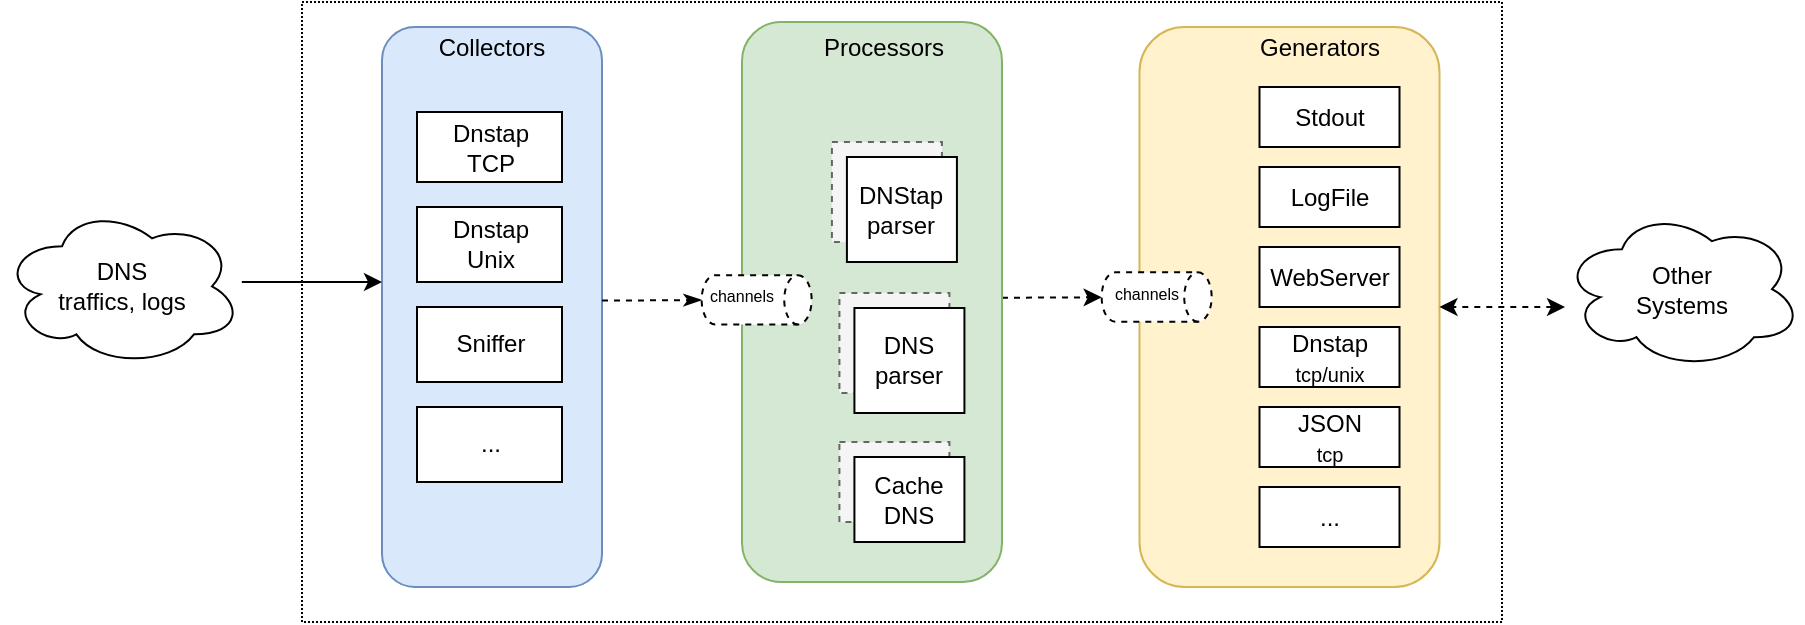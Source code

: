 <mxfile version="14.6.13" type="device"><diagram id="ufO1G3qEnvI_ADMoatvI" name="Page-1"><mxGraphModel dx="981" dy="584" grid="1" gridSize="10" guides="1" tooltips="1" connect="1" arrows="1" fold="1" page="1" pageScale="1" pageWidth="850" pageHeight="1100" math="0" shadow="0"><root><mxCell id="0"/><mxCell id="1" parent="0"/><mxCell id="Bz5Tm2sbpXWNn8aAGj9C-1" value="" style="rounded=0;whiteSpace=wrap;html=1;dashed=1;dashPattern=1 1;" parent="1" vertex="1"><mxGeometry x="210" y="240" width="600" height="310" as="geometry"/></mxCell><mxCell id="Bz5Tm2sbpXWNn8aAGj9C-3" value="" style="rounded=1;whiteSpace=wrap;html=1;fillColor=#dae8fc;strokeColor=#6c8ebf;" parent="1" vertex="1"><mxGeometry x="250" y="252.5" width="110" height="280" as="geometry"/></mxCell><mxCell id="Bz5Tm2sbpXWNn8aAGj9C-4" value="Collectors" style="text;html=1;strokeColor=none;fillColor=none;align=center;verticalAlign=middle;whiteSpace=wrap;rounded=0;" parent="1" vertex="1"><mxGeometry x="285" y="252.5" width="40" height="20" as="geometry"/></mxCell><mxCell id="Bz5Tm2sbpXWNn8aAGj9C-5" value="" style="rounded=1;whiteSpace=wrap;html=1;fillColor=#fff2cc;strokeColor=#d6b656;" parent="1" vertex="1"><mxGeometry x="628.75" y="252.5" width="150" height="280" as="geometry"/></mxCell><mxCell id="Bz5Tm2sbpXWNn8aAGj9C-6" value="Generators" style="text;html=1;strokeColor=none;fillColor=none;align=center;verticalAlign=middle;whiteSpace=wrap;rounded=0;" parent="1" vertex="1"><mxGeometry x="698.75" y="252.5" width="40" height="20" as="geometry"/></mxCell><mxCell id="Bz5Tm2sbpXWNn8aAGj9C-7" value="Dnstap&lt;br&gt;TCP" style="rounded=0;whiteSpace=wrap;html=1;" parent="1" vertex="1"><mxGeometry x="267.5" y="295" width="72.5" height="35" as="geometry"/></mxCell><mxCell id="Bz5Tm2sbpXWNn8aAGj9C-8" value="Stdout" style="rounded=0;whiteSpace=wrap;html=1;" parent="1" vertex="1"><mxGeometry x="688.75" y="282.5" width="70" height="30" as="geometry"/></mxCell><mxCell id="Bz5Tm2sbpXWNn8aAGj9C-9" value="LogFile" style="rounded=0;whiteSpace=wrap;html=1;" parent="1" vertex="1"><mxGeometry x="688.75" y="322.5" width="70" height="30" as="geometry"/></mxCell><mxCell id="Bz5Tm2sbpXWNn8aAGj9C-11" value="WebServer" style="rounded=0;whiteSpace=wrap;html=1;" parent="1" vertex="1"><mxGeometry x="688.75" y="362.5" width="70" height="30" as="geometry"/></mxCell><mxCell id="Bz5Tm2sbpXWNn8aAGj9C-12" value="Dnstap&lt;br&gt;&lt;font style=&quot;font-size: 10px&quot;&gt;tcp/unix&lt;/font&gt;" style="rounded=0;whiteSpace=wrap;html=1;" parent="1" vertex="1"><mxGeometry x="688.75" y="402.5" width="70" height="30" as="geometry"/></mxCell><mxCell id="Bz5Tm2sbpXWNn8aAGj9C-21" style="edgeStyle=orthogonalEdgeStyle;rounded=0;orthogonalLoop=1;jettySize=auto;html=1;" parent="1" source="Bz5Tm2sbpXWNn8aAGj9C-22" target="Bz5Tm2sbpXWNn8aAGj9C-3" edge="1"><mxGeometry relative="1" as="geometry"><mxPoint x="210" y="330.0" as="sourcePoint"/><Array as="points"><mxPoint x="200" y="380"/><mxPoint x="200" y="380"/></Array><mxPoint x="250" y="372" as="targetPoint"/></mxGeometry></mxCell><mxCell id="Bz5Tm2sbpXWNn8aAGj9C-22" value="DNS&lt;br&gt;traffics, logs" style="ellipse;shape=cloud;whiteSpace=wrap;html=1;" parent="1" vertex="1"><mxGeometry x="60" y="342.17" width="120" height="80" as="geometry"/></mxCell><mxCell id="Bz5Tm2sbpXWNn8aAGj9C-25" style="edgeStyle=orthogonalEdgeStyle;rounded=0;orthogonalLoop=1;jettySize=auto;html=1;entryX=1;entryY=0.5;entryDx=0;entryDy=0;startArrow=classic;startFill=1;dashed=1;" parent="1" source="Bz5Tm2sbpXWNn8aAGj9C-24" target="Bz5Tm2sbpXWNn8aAGj9C-5" edge="1"><mxGeometry relative="1" as="geometry"><Array as="points"><mxPoint x="814" y="393"/></Array></mxGeometry></mxCell><mxCell id="Bz5Tm2sbpXWNn8aAGj9C-24" value="Other&lt;br&gt;Systems" style="ellipse;shape=cloud;whiteSpace=wrap;html=1;" parent="1" vertex="1"><mxGeometry x="840" y="343.58" width="120" height="80" as="geometry"/></mxCell><mxCell id="-3yZR6oxpWMJixMdDyJA-1" value="..." style="rounded=0;whiteSpace=wrap;html=1;" parent="1" vertex="1"><mxGeometry x="688.75" y="482.5" width="70" height="30" as="geometry"/></mxCell><mxCell id="u5AGXcJZ_II1LnYVc-g0-1" value="JSON&lt;br&gt;&lt;font style=&quot;font-size: 10px&quot;&gt;tcp&lt;/font&gt;" style="rounded=0;whiteSpace=wrap;html=1;" parent="1" vertex="1"><mxGeometry x="688.75" y="442.5" width="70" height="30" as="geometry"/></mxCell><mxCell id="u5AGXcJZ_II1LnYVc-g0-32" style="edgeStyle=orthogonalEdgeStyle;rounded=0;orthogonalLoop=1;jettySize=auto;html=1;dashed=1;" parent="1" target="fJ84-PEoClCSKTwv77zp-10" edge="1"><mxGeometry relative="1" as="geometry"><mxPoint x="560" y="387.84" as="sourcePoint"/><mxPoint x="612" y="387.84" as="targetPoint"/><Array as="points"><mxPoint x="580" y="387.84"/><mxPoint x="580" y="387.84"/></Array></mxGeometry></mxCell><mxCell id="u5AGXcJZ_II1LnYVc-g0-3" value="" style="rounded=1;whiteSpace=wrap;html=1;fillColor=#d5e8d4;strokeColor=#82b366;" parent="1" vertex="1"><mxGeometry x="430" y="250" width="130" height="280" as="geometry"/></mxCell><mxCell id="u5AGXcJZ_II1LnYVc-g0-5" value="Processors" style="text;html=1;strokeColor=none;fillColor=none;align=center;verticalAlign=middle;whiteSpace=wrap;rounded=0;" parent="1" vertex="1"><mxGeometry x="480.73" y="252.5" width="40" height="20" as="geometry"/></mxCell><mxCell id="u5AGXcJZ_II1LnYVc-g0-6" value="DNStap" style="rounded=0;whiteSpace=wrap;html=1;fillColor=#f5f5f5;strokeColor=#666666;fontColor=#333333;dashed=1;" parent="1" vertex="1"><mxGeometry x="474.96" y="310" width="55" height="50" as="geometry"/></mxCell><mxCell id="u5AGXcJZ_II1LnYVc-g0-9" value="Dnstap&lt;br&gt;Unix" style="rounded=0;whiteSpace=wrap;html=1;" parent="1" vertex="1"><mxGeometry x="267.5" y="342.5" width="72.5" height="37.5" as="geometry"/></mxCell><mxCell id="u5AGXcJZ_II1LnYVc-g0-46" value="DNStap&lt;br&gt;parser" style="rounded=0;whiteSpace=wrap;html=1;" parent="1" vertex="1"><mxGeometry x="482.46" y="317.5" width="55" height="52.5" as="geometry"/></mxCell><mxCell id="iTIhJDxiL0y57AlXagwx-9" value="Sniffer" style="rounded=0;whiteSpace=wrap;html=1;" parent="1" vertex="1"><mxGeometry x="267.5" y="392.5" width="72.5" height="37.5" as="geometry"/></mxCell><mxCell id="5OMZ8M604oUYILuZvaa7-1" value="..." style="rounded=0;whiteSpace=wrap;html=1;" parent="1" vertex="1"><mxGeometry x="267.5" y="442.5" width="72.5" height="37.5" as="geometry"/></mxCell><mxCell id="5OMZ8M604oUYILuZvaa7-2" value="DNStap" style="rounded=0;whiteSpace=wrap;html=1;fillColor=#f5f5f5;strokeColor=#666666;fontColor=#333333;dashed=1;" parent="1" vertex="1"><mxGeometry x="478.71" y="385.5" width="55" height="50" as="geometry"/></mxCell><mxCell id="5OMZ8M604oUYILuZvaa7-3" value="DNS&lt;br&gt;parser" style="rounded=0;whiteSpace=wrap;html=1;" parent="1" vertex="1"><mxGeometry x="486.21" y="393" width="55" height="52.5" as="geometry"/></mxCell><mxCell id="5OMZ8M604oUYILuZvaa7-7" style="edgeStyle=orthogonalEdgeStyle;rounded=0;orthogonalLoop=1;jettySize=auto;html=1;dashed=1;endArrow=classicThin;endFill=1;" parent="1" target="5OMZ8M604oUYILuZvaa7-5" edge="1"><mxGeometry relative="1" as="geometry"><mxPoint x="421.51" y="411.49" as="targetPoint"/><mxPoint x="360" y="389.274" as="sourcePoint"/><Array as="points"><mxPoint x="361" y="389.24"/></Array></mxGeometry></mxCell><mxCell id="fJ84-PEoClCSKTwv77zp-1" value="DNStap" style="rounded=0;whiteSpace=wrap;html=1;fillColor=#f5f5f5;strokeColor=#666666;fontColor=#333333;dashed=1;" vertex="1" parent="1"><mxGeometry x="478.71" y="460" width="55" height="40" as="geometry"/></mxCell><mxCell id="fJ84-PEoClCSKTwv77zp-2" value="Cache&lt;br&gt;DNS" style="rounded=0;whiteSpace=wrap;html=1;" vertex="1" parent="1"><mxGeometry x="486.21" y="467.5" width="55" height="42.5" as="geometry"/></mxCell><mxCell id="5OMZ8M604oUYILuZvaa7-4" value="" style="group" parent="1" vertex="1" connectable="0"><mxGeometry x="420" y="381.91" width="45" height="41.67" as="geometry"/></mxCell><mxCell id="5OMZ8M604oUYILuZvaa7-5" value="" style="shape=cylinder3;whiteSpace=wrap;html=1;boundedLbl=1;backgroundOutline=1;size=6.857;rotation=90;dashed=1;" parent="5OMZ8M604oUYILuZvaa7-4" vertex="1"><mxGeometry x="5" y="-20.5" width="24.66" height="55" as="geometry"/></mxCell><mxCell id="5OMZ8M604oUYILuZvaa7-6" value="&lt;font style=&quot;font-size: 8px&quot;&gt;channels&lt;/font&gt;" style="text;html=1;strokeColor=none;fillColor=none;align=center;verticalAlign=middle;whiteSpace=wrap;rounded=0;" parent="5OMZ8M604oUYILuZvaa7-4" vertex="1"><mxGeometry y="-3" width="20" height="14" as="geometry"/></mxCell><mxCell id="fJ84-PEoClCSKTwv77zp-9" value="" style="group" vertex="1" connectable="0" parent="1"><mxGeometry x="620" y="380.5" width="45" height="41.67" as="geometry"/></mxCell><mxCell id="fJ84-PEoClCSKTwv77zp-10" value="" style="shape=cylinder3;whiteSpace=wrap;html=1;boundedLbl=1;backgroundOutline=1;size=6.857;rotation=90;dashed=1;" vertex="1" parent="fJ84-PEoClCSKTwv77zp-9"><mxGeometry x="5" y="-20.5" width="24.66" height="55" as="geometry"/></mxCell><mxCell id="fJ84-PEoClCSKTwv77zp-11" value="&lt;font style=&quot;font-size: 8px&quot;&gt;channels&lt;/font&gt;" style="text;html=1;strokeColor=none;fillColor=none;align=center;verticalAlign=middle;whiteSpace=wrap;rounded=0;" vertex="1" parent="fJ84-PEoClCSKTwv77zp-9"><mxGeometry y="-3" width="24.955" height="14" as="geometry"/></mxCell></root></mxGraphModel></diagram></mxfile>